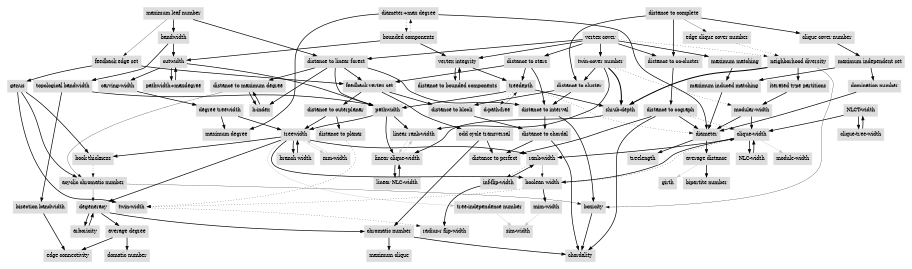 digraph parameters {
	node [color=lightblue2 style=filled]
	margin=0.04 size="6,6"
	"n_gbaHdw" [label="genus" URL="/parameters/html/gbaHdw" color="#dddddd" shape=box]
	"n_nCWUh3" [label="degree treewidth" URL="/parameters/html/nCWUh3" color="#dddddd" shape=box]
	"n_zH8PpT" [label="average distance" URL="/parameters/html/zH8PpT" color="#dddddd" shape=box]
	"n_xNJnFb" [label="distance to block" URL="/parameters/html/xNJnFb" color="#dddddd" shape=box]
	"n_JbqZoT" [label="edge connectivity" URL="/parameters/html/JbqZoT" color="#dddddd" shape=box]
	"n_yk7XP0" [label="distance to linear forest" URL="/parameters/html/yk7XP0" color="#dddddd" shape=box]
	"n_q7zHeT" [label="maximum clique" URL="/parameters/html/q7zHeT" color="#dddddd" shape=box]
	"n_QGZuUW" [label="acyclic chromatic number" URL="/parameters/html/QGZuUW" color="#dddddd" shape=box]
	"n_SnA7Eq" [label="topological bandwidth" URL="/parameters/html/SnA7Eq" color="#dddddd" shape=box]
	"n_uDXX2i" [label="distance to cograph" URL="/parameters/html/uDXX2i" color="#dddddd" shape=box]
	"n_OrH7et" [label="twin-width" URL="/parameters/html/OrH7et" color="#dddddd" shape=box]
	"n_KVhJFB" [label="vertex integrity" URL="/parameters/html/KVhJFB" color="#dddddd" shape=box]
	"n_aEGv5N" [label="sim-width" URL="/parameters/html/aEGv5N" color="#dddddd" shape=box]
	"n_nYQDv6" [label="edge clique cover number" URL="/parameters/html/nYQDv6" color="#dddddd" shape=box]
	"n_s4EiWI" [label="d-path-free" URL="/parameters/html/s4EiWI" color="#dddddd" shape=box]
	"n_4DIiH0" [label="radius-r flip-width" URL="/parameters/html/4DIiH0" color="#dddddd" shape=box]
	"n_1dQQ87" [label="bipartite number" URL="/parameters/html/1dQQ87" color="#dddddd" shape=box]
	"n_mHtXUU" [label="maximum independent set" URL="/parameters/html/mHtXUU" color="#dddddd" shape=box]
	"n_4bj71L" [label="modular-width" URL="/parameters/html/4bj71L" color="#dddddd" shape=box]
	"n_Ve5ruW" [label="odd cycle transversal" URL="/parameters/html/Ve5ruW" color="#dddddd" shape=box]
	"n_t7c4mp" [label="bounded components" URL="/parameters/html/t7c4mp" color="#dddddd" shape=box]
	"n_VomShB" [label="clique cover number" URL="/parameters/html/VomShB" color="#dddddd" shape=box]
	"n_veU7Jf" [label="maximum matching" URL="/parameters/html/veU7Jf" color="#dddddd" shape=box]
	"n_v09DMY" [label="linear NLC-width" URL="/parameters/html/v09DMY" color="#dddddd" shape=box]
	"n_fNR6QK" [label="tree-independence number" URL="/parameters/html/fNR6QK" color="#dddddd" shape=box]
	"n_5Q7fuR" [label="treewidth" URL="/parameters/html/5Q7fuR" color="#dddddd" shape=box]
	"n_2LDMQ6" [label="distance to complete" URL="/parameters/html/2LDMQ6" color="#dddddd" shape=box]
	"n_HTk9PZ" [label="feedback edge set" URL="/parameters/html/HTk9PZ" color="#dddddd" shape=box]
	"n_lIcmuR" [label="branch width" URL="/parameters/html/lIcmuR" color="#dddddd" shape=box]
	"n_kJZKgd" [label="distance to perfect" URL="/parameters/html/kJZKgd" color="#dddddd" shape=box]
	"n_dS6OgO" [label="carving-width" URL="/parameters/html/dS6OgO" color="#dddddd" shape=box]
	"n_vMs3RS" [label="neighborhood diversity" URL="/parameters/html/vMs3RS" color="#dddddd" shape=box]
	"n_wg5HuV" [label="clique-width" URL="/parameters/html/wg5HuV" color="#dddddd" shape=box]
	"n_z0y4TW" [label="average degree" URL="/parameters/html/z0y4TW" color="#dddddd" shape=box]
	"n_d7vRYU" [label="mm-width" URL="/parameters/html/d7vRYU" color="#dddddd" shape=box]
	"n_G1Cwmc" [label="iterated type partitions" URL="/parameters/html/G1Cwmc" color="#dddddd" shape=box]
	"n_VHClqR" [label="pathwidth" URL="/parameters/html/VHClqR" color="#dddddd" shape=box]
	"n_Gq0onN" [label="domination number" URL="/parameters/html/Gq0onN" color="#dddddd" shape=box]
	"n_ri9Seh" [label="diameter+max degree" URL="/parameters/html/ri9Seh" color="#dddddd" shape=box]
	"n_AVc2K6" [label="distance to interval" URL="/parameters/html/AVc2K6" color="#dddddd" shape=box]
	"n_doijTS" [label="book thickness" URL="/parameters/html/doijTS" color="#dddddd" shape=box]
	"n_UyQ5yM" [label="maximum degree" URL="/parameters/html/UyQ5yM" color="#dddddd" shape=box]
	"n_MUnHA0" [label="twin-cover number" URL="/parameters/html/MUnHA0" color="#dddddd" shape=box]
	"n_Z10jME" [label="distance to stars" URL="/parameters/html/Z10jME" color="#dddddd" shape=box]
	"n_KEP2qM" [label="treedepth" URL="/parameters/html/KEP2qM" color="#dddddd" shape=box]
	"n_zgMenA" [label="arboricity" URL="/parameters/html/zgMenA" color="#dddddd" shape=box]
	"n_aP5a38" [label="bandwidth" URL="/parameters/html/aP5a38" color="#dddddd" shape=box]
	"n_fTqo40" [label="chordality" URL="/parameters/html/fTqo40" color="#dddddd" shape=box]
	"n_WmIFB1" [label="mim-width" URL="/parameters/html/WmIFB1" color="#dddddd" shape=box]
	"n_mOri44" [label="NLCT-width" URL="/parameters/html/mOri44" color="#dddddd" shape=box]
	"n_wUdmUb" [label="bisection bandwidth" URL="/parameters/html/wUdmUb" color="#dddddd" shape=box]
	"n_kRR8zx" [label="distance to maximum degree" URL="/parameters/html/kRR8zx" color="#dddddd" shape=box]
	"n_BN92vX" [label="maximum leaf number" URL="/parameters/html/BN92vX" color="#dddddd" shape=box]
	"n_EV3FqL" [label="module-width" URL="/parameters/html/EV3FqL" color="#dddddd" shape=box]
	"n_nYXiuT" [label="inf-flip-width" URL="/parameters/html/nYXiuT" color="#dddddd" shape=box]
	"n_cHugsk" [label="linear rank-width" URL="/parameters/html/cHugsk" color="#dddddd" shape=box]
	"n_6BWcgd" [label="pathwidth+maxdegree" URL="/parameters/html/6BWcgd" color="#dddddd" shape=box]
	"n_TLx1pz" [label="cutwidth" URL="/parameters/html/TLx1pz" color="#dddddd" shape=box]
	"n_Xrpbv7" [label="NLC-width" URL="/parameters/html/Xrpbv7" color="#dddddd" shape=box]
	"n_lPHVWU" [label="distance to outerplanar" URL="/parameters/html/lPHVWU" color="#dddddd" shape=box]
	"n_MLJMRH" [label="distance to planar" URL="/parameters/html/MLJMRH" color="#dddddd" shape=box]
	"n_GNOiyB" [label="feedback vertex set" URL="/parameters/html/GNOiyB" color="#dddddd" shape=box]
	"n_GzMYlT" [label="maximum induced matching" URL="/parameters/html/GzMYlT" color="#dddddd" shape=box]
	"n_OdZQna" [label="distance to chordal" URL="/parameters/html/OdZQna" color="#dddddd" shape=box]
	"n_a7MpiT" [label="boxicity" URL="/parameters/html/a7MpiT" color="#dddddd" shape=box]
	"n_KRV6tI" [label="domatic number" URL="/parameters/html/KRV6tI" color="#dddddd" shape=box]
	"n_hbfWwE" [label="distance to co-cluster" URL="/parameters/html/hbfWwE" color="#dddddd" shape=box]
	"n_GNTwUS" [label="h-index" URL="/parameters/html/GNTwUS" color="#dddddd" shape=box]
	"n_JA2nKw" [label="treelength" URL="/parameters/html/JA2nKw" color="#dddddd" shape=box]
	"n_NTgNzT" [label="shrub-depth" URL="/parameters/html/NTgNzT" color="#dddddd" shape=box]
	"n_RPTCxd" [label="distance to bounded components" URL="/parameters/html/RPTCxd" color="#dddddd" shape=box]
	"n_7P9WUz" [label="clique-tree-width" URL="/parameters/html/7P9WUz" color="#dddddd" shape=box]
	"n_A2jPWT" [label="boolean width" URL="/parameters/html/A2jPWT" color="#dddddd" shape=box]
	"n_BCwUeT" [label="girth" URL="/parameters/html/BCwUeT" color="#dddddd" shape=box]
	"n_fojquT" [label="rank-width" URL="/parameters/html/fojquT" color="#dddddd" shape=box]
	"n_aXw3Co" [label="distance to cluster" URL="/parameters/html/aXw3Co" color="#dddddd" shape=box]
	"n_fQj3wU" [label="linear clique-width" URL="/parameters/html/fQj3wU" color="#dddddd" shape=box]
	"n_p4bTjp" [label="diameter" URL="/parameters/html/p4bTjp" color="#dddddd" shape=box]
	"n_4lp9Yj" [label="vertex cover" URL="/parameters/html/4lp9Yj" color="#dddddd" shape=box]
	"n_w7MmyW" [label="chromatic number" URL="/parameters/html/w7MmyW" color="#dddddd" shape=box]
	"n_VowkuW" [label="degeneracy" URL="/parameters/html/VowkuW" color="#dddddd" shape=box]
	"n_uDXX2i" -> "n_kJZKgd" [label="" decorate=true lblstyle="above, sloped" weight="100" penwidth="2.0"]
	"n_kRR8zx" -> "n_GNTwUS" [label="" decorate=true lblstyle="above, sloped" weight="100" penwidth="2.0"]
	"n_gbaHdw" -> "n_doijTS" [label="" decorate=true lblstyle="above, sloped" weight="100" penwidth="2.0"]
	"n_MUnHA0" -> "n_cHugsk" [label="" decorate=true lblstyle="above, sloped" weight="100" penwidth="2.0"]
	"n_Z10jME" -> "n_GNOiyB" [label="" decorate=true lblstyle="above, sloped" weight="100" penwidth="2.0"]
	"n_NTgNzT" -> "n_fQj3wU" [label="" decorate=true lblstyle="above, sloped" weight="100" penwidth="2.0"]
	"n_5Q7fuR" -> "n_VowkuW" [label="" decorate=true lblstyle="above, sloped" weight="100" penwidth="2.0"]
	"n_vMs3RS" -> "n_NTgNzT" [label="" decorate=true lblstyle="above, sloped" weight="100" penwidth="3.0"]
	"n_mHtXUU" -> "n_Gq0onN" [label="" decorate=true lblstyle="above, sloped" weight="100" penwidth="2.0"]
	"n_5Q7fuR" -> "n_A2jPWT" [label="" decorate=true lblstyle="above, sloped" weight="100" penwidth="2.0"]
	"n_cHugsk" -> "n_fQj3wU" [label="" decorate=true lblstyle="above, sloped" color="gray" weight="1"]
	"n_yk7XP0" -> "n_kRR8zx" [label="" decorate=true lblstyle="above, sloped" weight="100" penwidth="2.0"]
	"n_wg5HuV" -> "n_EV3FqL" [label="" decorate=true lblstyle="above, sloped" color="gray" weight="1"]
	"n_HTk9PZ" -> "n_gbaHdw" [label="" decorate=true lblstyle="above, sloped" weight="100" penwidth="2.0"]
	"n_fQj3wU" -> "n_cHugsk" [label="" decorate=true lblstyle="above, sloped" color="gray" weight="1"]
	"n_yk7XP0" -> "n_VHClqR" [label="" decorate=true lblstyle="above, sloped" weight="100" penwidth="2.0"]
	"n_GNOiyB" -> "n_lPHVWU" [label="" decorate=true lblstyle="above, sloped" weight="100" penwidth="2.0"]
	"n_s4EiWI" -> "n_KEP2qM" [label="" decorate=true lblstyle="above, sloped" weight="20" penwidth="0.7"]
	"n_wg5HuV" -> "n_fojquT" [label="" decorate=true lblstyle="above, sloped" weight="100" penwidth="2.0"]
	"n_GNOiyB" -> "n_xNJnFb" [label="" decorate=true lblstyle="above, sloped" weight="100" penwidth="2.0"]
	"n_Ve5ruW" -> "n_kJZKgd" [label="" decorate=true lblstyle="above, sloped" weight="100" penwidth="2.0"]
	"n_aP5a38" -> "n_TLx1pz" [label="" decorate=true lblstyle="above, sloped" weight="100" penwidth="2.0"]
	"n_KEP2qM" -> "n_NTgNzT" [label="" decorate=true lblstyle="above, sloped" weight="100" penwidth="2.0"]
	"n_5Q7fuR" -> "n_d7vRYU" [label="" decorate=true lblstyle="above, sloped" color="gray" weight="1"]
	"n_VowkuW" -> "n_zgMenA" [label="" decorate=true lblstyle="above, sloped" weight="100" penwidth="2.0"]
	"n_G1Cwmc" -> "n_4bj71L" [label="" decorate=true lblstyle="above, sloped" weight="100" penwidth="2.0"]
	"n_TLx1pz" -> "n_6BWcgd" [label="" decorate=true lblstyle="above, sloped" weight="100" penwidth="2.0"]
	"n_kRR8zx" -> "n_QGZuUW" [label="" decorate=true lblstyle="above, sloped" weight="20" penwidth="0.7"]
	"n_WmIFB1" -> "n_aEGv5N" [label="" decorate=true lblstyle="above, sloped" color="gray" weight="1"]
	"n_4bj71L" -> "n_wg5HuV" [label="" decorate=true lblstyle="above, sloped" weight="100" penwidth="2.0"]
	"n_KVhJFB" -> "n_KEP2qM" [label="" decorate=true lblstyle="above, sloped" weight="100" penwidth="2.0"]
	"n_VHClqR" -> "n_5Q7fuR" [label="" decorate=true lblstyle="above, sloped" weight="100" penwidth="2.0"]
	"n_z0y4TW" -> "n_KRV6tI" [label="" decorate=true lblstyle="above, sloped" weight="100" penwidth="2.0"]
	"n_MLJMRH" -> "n_OrH7et" [label="" decorate=true lblstyle="above, sloped" style="dotted" weight="1" penwidth="1.0"]
	"n_p4bTjp" -> "n_zH8PpT" [label="" decorate=true lblstyle="above, sloped" weight="100" penwidth="2.0"]
	"n_TLx1pz" -> "n_VHClqR" [label="" decorate=true lblstyle="above, sloped" weight="100" penwidth="2.0"]
	"n_veU7Jf" -> "n_GzMYlT" [label="" decorate=true lblstyle="above, sloped" weight="100" penwidth="2.0"]
	"n_GNOiyB" -> "n_Ve5ruW" [label="" decorate=true lblstyle="above, sloped" weight="100" penwidth="2.0"]
	"n_2LDMQ6" -> "n_VomShB" [label="" decorate=true lblstyle="above, sloped" weight="100" penwidth="2.0"]
	"n_t7c4mp" -> "n_KVhJFB" [label="" decorate=true lblstyle="above, sloped" weight="100" penwidth="2.0"]
	"n_w7MmyW" -> "n_q7zHeT" [label="" decorate=true lblstyle="above, sloped" weight="100" penwidth="2.0"]
	"n_z0y4TW" -> "n_JbqZoT" [label="" decorate=true lblstyle="above, sloped" weight="100" penwidth="2.0"]
	"n_ri9Seh" -> "n_p4bTjp" [label="" decorate=true lblstyle="above, sloped" weight="100" penwidth="2.0"]
	"n_TLx1pz" -> "n_dS6OgO" [label="" decorate=true lblstyle="above, sloped" weight="100" penwidth="2.0"]
	"n_gbaHdw" -> "n_QGZuUW" [label="" decorate=true lblstyle="above, sloped" weight="100" penwidth="2.0"]
	"n_yk7XP0" -> "n_GNTwUS" [label="" decorate=true lblstyle="above, sloped" weight="100" penwidth="2.0"]
	"n_lPHVWU" -> "n_MLJMRH" [label="" decorate=true lblstyle="above, sloped" weight="100" penwidth="2.0"]
	"n_lIcmuR" -> "n_5Q7fuR" [label="" decorate=true lblstyle="above, sloped" weight="100" penwidth="2.0"]
	"n_nCWUh3" -> "n_5Q7fuR" [label="" decorate=true lblstyle="above, sloped" weight="100" penwidth="2.0"]
	"n_5Q7fuR" -> "n_fNR6QK" [label="" decorate=true lblstyle="above, sloped" color="gray" weight="1"]
	"n_2LDMQ6" -> "n_nYQDv6" [label="" decorate=true lblstyle="above, sloped" weight="20" penwidth="0.7"]
	"n_ri9Seh" -> "n_UyQ5yM" [label="" decorate=true lblstyle="above, sloped" weight="100" penwidth="2.0"]
	"n_KVhJFB" -> "n_RPTCxd" [label="" decorate=true lblstyle="above, sloped" weight="100" penwidth="2.0"]
	"n_VHClqR" -> "n_fQj3wU" [label="" decorate=true lblstyle="above, sloped" weight="100" penwidth="2.0"]
	"n_4lp9Yj" -> "n_vMs3RS" [label="" decorate=true lblstyle="above, sloped" style="dotted" weight="1" penwidth="1.0"]
	"n_4bj71L" -> "n_p4bTjp" [label="" decorate=true lblstyle="above, sloped" weight="100" penwidth="2.0"]
	"n_QGZuUW" -> "n_a7MpiT" [label="" decorate=true lblstyle="above, sloped" weight="20" penwidth="0.7"]
	"n_yk7XP0" -> "n_AVc2K6" [label="" decorate=true lblstyle="above, sloped" weight="100" penwidth="2.0"]
	"n_vMs3RS" -> "n_a7MpiT" [label="" decorate=true lblstyle="above, sloped" weight="20" penwidth="0.7"]
	"n_VowkuW" -> "n_z0y4TW" [label="" decorate=true lblstyle="above, sloped" weight="100" penwidth="2.0"]
	"n_4lp9Yj" -> "n_veU7Jf" [label="" decorate=true lblstyle="above, sloped" weight="100" penwidth="2.0"]
	"n_vMs3RS" -> "n_G1Cwmc" [label="" decorate=true lblstyle="above, sloped" weight="100" penwidth="2.0"]
	"n_fojquT" -> "n_A2jPWT" [label="" decorate=true lblstyle="above, sloped" weight="20" penwidth="0.7"]
	"n_nYXiuT" -> "n_fojquT" [label="" decorate=true lblstyle="above, sloped" weight="100" penwidth="2.0"]
	"n_uDXX2i" -> "n_wg5HuV" [label="" decorate=true lblstyle="above, sloped" style="dotted" weight="1" penwidth="1.0"]
	"n_A2jPWT" -> "n_wg5HuV" [label="" decorate=true lblstyle="above, sloped" style="dotted" weight="1" penwidth="1.0"]
	"n_MUnHA0" -> "n_4bj71L" [label="" decorate=true lblstyle="above, sloped" style="dotted" weight="1" penwidth="1.0"]
	"n_yk7XP0" -> "n_GNOiyB" [label="" decorate=true lblstyle="above, sloped" weight="100" penwidth="2.0"]
	"n_dS6OgO" -> "n_nCWUh3" [label="" decorate=true lblstyle="above, sloped" weight="100" penwidth="2.0"]
	"n_2LDMQ6" -> "n_aXw3Co" [label="" decorate=true lblstyle="above, sloped" weight="100" penwidth="2.0"]
	"n_5Q7fuR" -> "n_fojquT" [label="" decorate=true lblstyle="above, sloped" weight="100" penwidth="2.0"]
	"n_4lp9Yj" -> "n_KVhJFB" [label="" decorate=true lblstyle="above, sloped" weight="100" penwidth="2.0"]
	"n_nYXiuT" -> "n_4DIiH0" [label="" decorate=true lblstyle="above, sloped" weight="100" penwidth="2.0"]
	"n_fNR6QK" -> "n_aEGv5N" [label="" decorate=true lblstyle="above, sloped" color="gray" weight="1"]
	"n_4lp9Yj" -> "n_yk7XP0" [label="" decorate=true lblstyle="above, sloped" weight="100" penwidth="2.0"]
	"n_wg5HuV" -> "n_Xrpbv7" [label="" decorate=true lblstyle="above, sloped" weight="100" penwidth="2.0"]
	"n_KEP2qM" -> "n_VHClqR" [label="" decorate=true lblstyle="above, sloped" weight="100" penwidth="2.0"]
	"n_VHClqR" -> "n_cHugsk" [label="" decorate=true lblstyle="above, sloped" weight="100" penwidth="2.0"]
	"n_zH8PpT" -> "n_BCwUeT" [label="" decorate=true lblstyle="above, sloped" color="gray" weight="1"]
	"n_nCWUh3" -> "n_UyQ5yM" [label="" decorate=true lblstyle="above, sloped" weight="100" penwidth="2.0"]
	"n_aP5a38" -> "n_SnA7Eq" [label="" decorate=true lblstyle="above, sloped" weight="100" penwidth="2.0"]
	"n_KEP2qM" -> "n_p4bTjp" [label="" decorate=true lblstyle="above, sloped" style="dotted" weight="1" penwidth="1.0"]
	"n_mHtXUU" -> "n_GzMYlT" [label="" decorate=true lblstyle="above, sloped" weight="100" penwidth="2.0"]
	"n_aXw3Co" -> "n_AVc2K6" [label="" decorate=true lblstyle="above, sloped" weight="100" penwidth="2.0"]
	"n_MUnHA0" -> "n_NTgNzT" [label="" decorate=true lblstyle="above, sloped" weight="100" penwidth="3.0"]
	"n_BN92vX" -> "n_aP5a38" [label="" decorate=true lblstyle="above, sloped" weight="100" penwidth="2.0"]
	"n_SnA7Eq" -> "n_wUdmUb" [label="" decorate=true lblstyle="above, sloped" weight="100" penwidth="2.0"]
	"n_BN92vX" -> "n_yk7XP0" [label="" decorate=true lblstyle="above, sloped" weight="100" penwidth="2.0"]
	"n_aXw3Co" -> "n_xNJnFb" [label="" decorate=true lblstyle="above, sloped" weight="100" penwidth="2.0"]
	"n_gbaHdw" -> "n_OrH7et" [label="" decorate=true lblstyle="above, sloped" weight="100" penwidth="2.0"]
	"n_AVc2K6" -> "n_a7MpiT" [label="" decorate=true lblstyle="above, sloped" weight="100" penwidth="2.0"]
	"n_OrH7et" -> "n_4DIiH0" [label="" decorate=true lblstyle="above, sloped" style="dotted" weight="1" penwidth="1.0"]
	"n_hbfWwE" -> "n_uDXX2i" [label="" decorate=true lblstyle="above, sloped" weight="100" penwidth="2.0"]
	"n_6BWcgd" -> "n_TLx1pz" [label="" decorate=true lblstyle="above, sloped" weight="100" penwidth="2.0"]
	"n_SnA7Eq" -> "n_VHClqR" [label="" decorate=true lblstyle="above, sloped" weight="100" penwidth="2.0"]
	"n_GzMYlT" -> "n_p4bTjp" [label="" decorate=true lblstyle="above, sloped" weight="100" penwidth="2.0"]
	"n_fojquT" -> "n_nYXiuT" [label="" decorate=true lblstyle="above, sloped" style="dotted" weight="1" penwidth="1.0"]
	"n_uDXX2i" -> "n_p4bTjp" [label="" decorate=true lblstyle="above, sloped" weight="100" penwidth="2.0"]
	"n_BN92vX" -> "n_HTk9PZ" [label="" decorate=true lblstyle="above, sloped" weight="20" penwidth="0.7"]
	"n_OdZQna" -> "n_fTqo40" [label="" decorate=true lblstyle="above, sloped" weight="100" penwidth="2.0"]
	"n_4lp9Yj" -> "n_MUnHA0" [label="" decorate=true lblstyle="above, sloped" weight="100" penwidth="2.0"]
	"n_mOri44" -> "n_7P9WUz" [label="" decorate=true lblstyle="above, sloped" weight="100" penwidth="2.0"]
	"n_AVc2K6" -> "n_OdZQna" [label="" decorate=true lblstyle="above, sloped" weight="100" penwidth="2.0"]
	"n_QGZuUW" -> "n_VowkuW" [label="" decorate=true lblstyle="above, sloped" weight="20" penwidth="0.7"]
	"n_GNTwUS" -> "n_kRR8zx" [label="" decorate=true lblstyle="above, sloped" weight="100" penwidth="2.0"]
	"n_a7MpiT" -> "n_fTqo40" [label="" decorate=true lblstyle="above, sloped" weight="100" penwidth="2.0"]
	"n_t7c4mp" -> "n_ri9Seh" [label="" decorate=true lblstyle="above, sloped" style="dotted" weight="1" penwidth="1.0"]
	"n_p4bTjp" -> "n_JA2nKw" [label="" decorate=true lblstyle="above, sloped" weight="100" penwidth="2.0"]
	"n_Xrpbv7" -> "n_wg5HuV" [label="" decorate=true lblstyle="above, sloped" weight="100" penwidth="2.0"]
	"n_4lp9Yj" -> "n_Z10jME" [label="" decorate=true lblstyle="above, sloped" weight="100" penwidth="2.0"]
	"n_d7vRYU" -> "n_5Q7fuR" [label="" decorate=true lblstyle="above, sloped" color="gray" weight="1"]
	"n_mOri44" -> "n_wg5HuV" [label="" decorate=true lblstyle="above, sloped" weight="100" penwidth="2.0"]
	"n_nYQDv6" -> "n_vMs3RS" [label="" decorate=true lblstyle="above, sloped" style="dotted" weight="1" penwidth="1.0"]
	"n_doijTS" -> "n_QGZuUW" [label="" decorate=true lblstyle="above, sloped" style="dotted" weight="1" penwidth="1.0"]
	"n_A2jPWT" -> "n_OrH7et" [label="" decorate=true lblstyle="above, sloped" style="dotted" weight="1" penwidth="1.0"]
	"n_2LDMQ6" -> "n_hbfWwE" [label="" decorate=true lblstyle="above, sloped" weight="100" penwidth="2.0"]
	"n_MUnHA0" -> "n_aXw3Co" [label="" decorate=true lblstyle="above, sloped" weight="100" penwidth="2.0"]
	"n_5Q7fuR" -> "n_lIcmuR" [label="" decorate=true lblstyle="above, sloped" weight="100" penwidth="2.0"]
	"n_t7c4mp" -> "n_TLx1pz" [label="" decorate=true lblstyle="above, sloped" weight="100" penwidth="2.0"]
	"n_Ve5ruW" -> "n_w7MmyW" [label="" decorate=true lblstyle="above, sloped" weight="100" penwidth="2.0"]
	"n_VowkuW" -> "n_w7MmyW" [label="" decorate=true lblstyle="above, sloped" weight="100" penwidth="2.0"]
	"n_wUdmUb" -> "n_JbqZoT" [label="" decorate=true lblstyle="above, sloped" weight="100" penwidth="2.0"]
	"n_Gq0onN" -> "n_p4bTjp" [label="" decorate=true lblstyle="above, sloped" weight="100" penwidth="2.0"]
	"n_lPHVWU" -> "n_5Q7fuR" [label="" decorate=true lblstyle="above, sloped" weight="100" penwidth="2.0"]
	"n_5Q7fuR" -> "n_doijTS" [label="" decorate=true lblstyle="above, sloped" weight="100" penwidth="2.0"]
	"n_ri9Seh" -> "n_t7c4mp" [label="" decorate=true lblstyle="above, sloped" style="dotted" weight="1" penwidth="1.0"]
	"n_Z10jME" -> "n_KEP2qM" [label="" decorate=true lblstyle="above, sloped" weight="100" penwidth="2.0"]
	"n_KEP2qM" -> "n_s4EiWI" [label="" decorate=true lblstyle="above, sloped" style="dotted" weight="1" penwidth="1.0"]
	"n_OdZQna" -> "n_kJZKgd" [label="" decorate=true lblstyle="above, sloped" weight="100" penwidth="2.0"]
	"n_v09DMY" -> "n_fQj3wU" [label="" decorate=true lblstyle="above, sloped" weight="100" penwidth="2.0"]
	"n_w7MmyW" -> "n_fTqo40" [label="" decorate=true lblstyle="above, sloped" weight="100" penwidth="2.0"]
	"n_7P9WUz" -> "n_mOri44" [label="" decorate=true lblstyle="above, sloped" weight="100" penwidth="2.0"]
	"n_zgMenA" -> "n_VowkuW" [label="" decorate=true lblstyle="above, sloped" weight="100" penwidth="2.0"]
	"n_VomShB" -> "n_mHtXUU" [label="" decorate=true lblstyle="above, sloped" weight="100" penwidth="2.0"]
	"n_zH8PpT" -> "n_1dQQ87" [label="" decorate=true lblstyle="above, sloped" weight="100" penwidth="2.0"]
	"n_A2jPWT" -> "n_WmIFB1" [label="" decorate=true lblstyle="above, sloped" weight="100" penwidth="2.0"]
	"n_Z10jME" -> "n_AVc2K6" [label="" decorate=true lblstyle="above, sloped" weight="100" penwidth="2.0"]
	"n_uDXX2i" -> "n_fTqo40" [label="" decorate=true lblstyle="above, sloped" weight="100" penwidth="2.0"]
	"n_HTk9PZ" -> "n_GNOiyB" [label="" decorate=true lblstyle="above, sloped" weight="100" penwidth="2.0"]
	"n_fQj3wU" -> "n_v09DMY" [label="" decorate=true lblstyle="above, sloped" weight="100" penwidth="2.0"]
	"n_wg5HuV" -> "n_A2jPWT" [label="" decorate=true lblstyle="above, sloped" weight="100" penwidth="2.0"]
	"n_RPTCxd" -> "n_KVhJFB" [label="" decorate=true lblstyle="above, sloped" weight="100" penwidth="2.0"]
	"n_xNJnFb" -> "n_OdZQna" [label="" decorate=true lblstyle="above, sloped" weight="100" penwidth="2.0"]
	"n_4lp9Yj" -> "n_hbfWwE" [label="" decorate=true lblstyle="above, sloped" weight="100" penwidth="2.0"]
}
